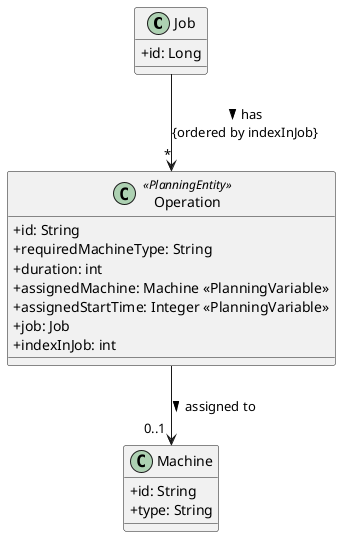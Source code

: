 @startuml
skinparam classAttributeIconSize 0

class Job {
  +id: Long
}

class Operation <<PlanningEntity>> {
  +id: String
  +requiredMachineType: String
  +duration: int
  +assignedMachine: Machine <<PlanningVariable>>
  +assignedStartTime: Integer <<PlanningVariable>>
  +job: Job
  +indexInJob: int
}

class Machine {
  +id: String
  +type: String
}

Job --> "*"  Operation : has >\n{ordered by indexInJob}
Operation --> "0..1 " Machine : assigned to >

@enduml
